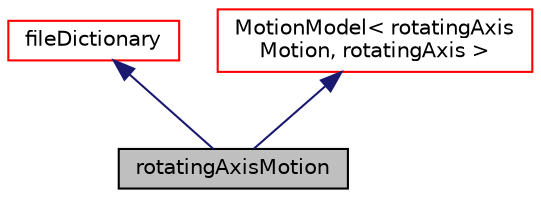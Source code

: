 digraph "rotatingAxisMotion"
{
 // LATEX_PDF_SIZE
  edge [fontname="Helvetica",fontsize="10",labelfontname="Helvetica",labelfontsize="10"];
  node [fontname="Helvetica",fontsize="10",shape=record];
  Node1 [label="rotatingAxisMotion",height=0.2,width=0.4,color="black", fillcolor="grey75", style="filled", fontcolor="black",tooltip="Rotating axis motion model for walls."];
  Node2 -> Node1 [dir="back",color="midnightblue",fontsize="10",style="solid",fontname="Helvetica"];
  Node2 [label="fileDictionary",height=0.2,width=0.4,color="red", fillcolor="white", style="filled",URL="$classpFlow_1_1fileDictionary.html",tooltip=" "];
  Node24 -> Node1 [dir="back",color="midnightblue",fontsize="10",style="solid",fontname="Helvetica"];
  Node24 [label="MotionModel\< rotatingAxis\lMotion, rotatingAxis \>",height=0.2,width=0.4,color="red", fillcolor="white", style="filled",URL="$classpFlow_1_1MotionModel.html",tooltip=" "];
}
